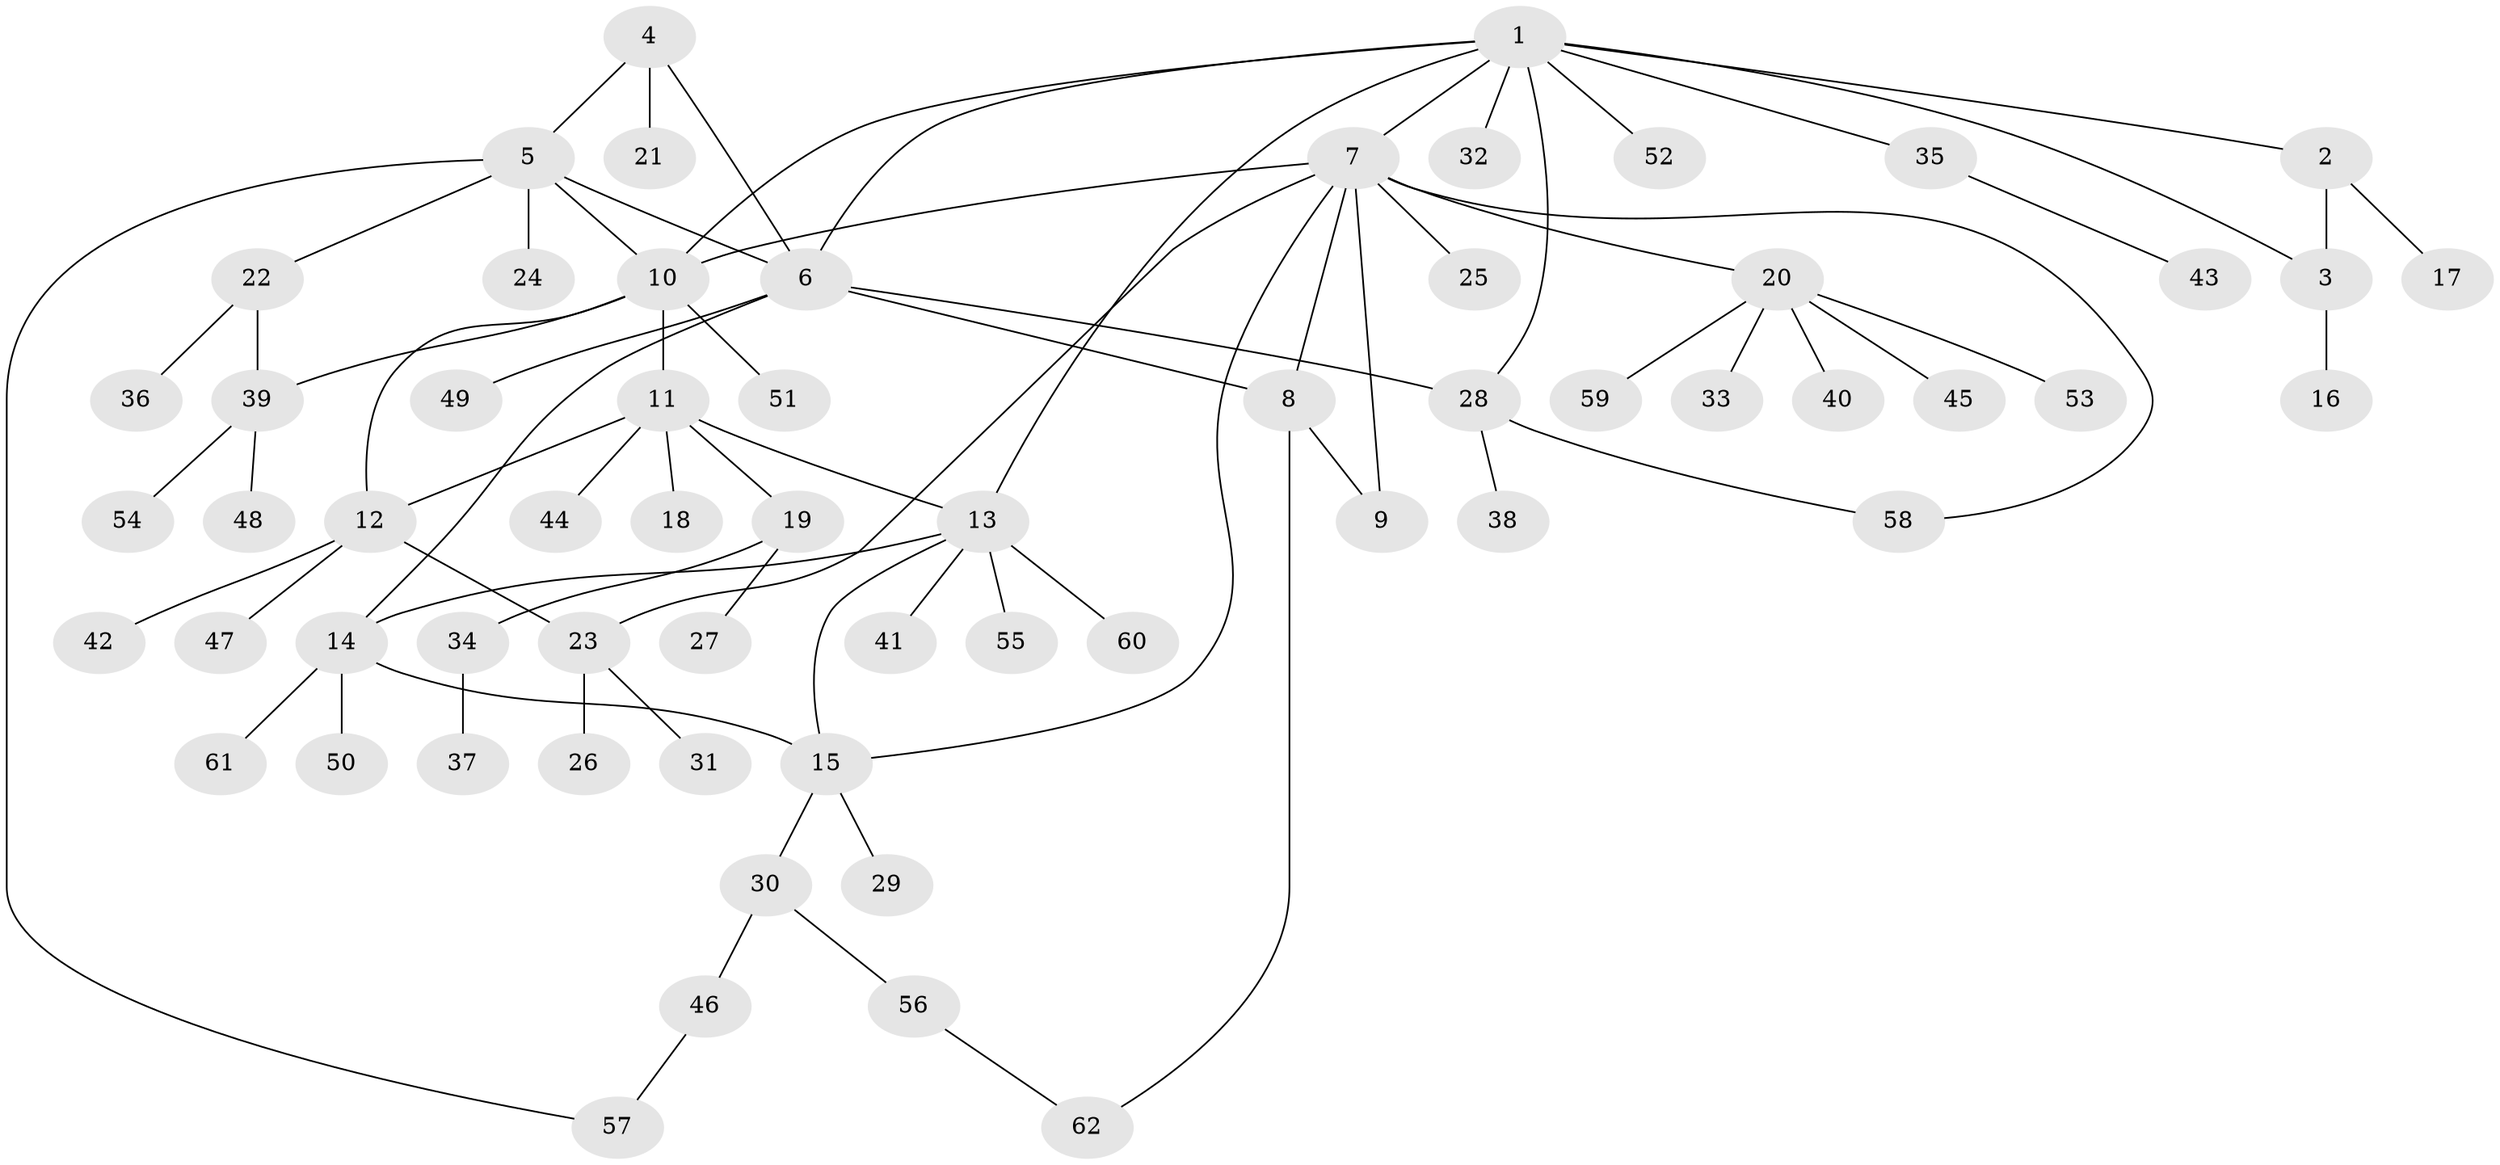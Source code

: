 // coarse degree distribution, {9: 0.0967741935483871, 3: 0.0967741935483871, 2: 0.16129032258064516, 10: 0.03225806451612903, 7: 0.03225806451612903, 4: 0.03225806451612903, 1: 0.5483870967741935}
// Generated by graph-tools (version 1.1) at 2025/19/03/04/25 18:19:55]
// undirected, 62 vertices, 78 edges
graph export_dot {
graph [start="1"]
  node [color=gray90,style=filled];
  1;
  2;
  3;
  4;
  5;
  6;
  7;
  8;
  9;
  10;
  11;
  12;
  13;
  14;
  15;
  16;
  17;
  18;
  19;
  20;
  21;
  22;
  23;
  24;
  25;
  26;
  27;
  28;
  29;
  30;
  31;
  32;
  33;
  34;
  35;
  36;
  37;
  38;
  39;
  40;
  41;
  42;
  43;
  44;
  45;
  46;
  47;
  48;
  49;
  50;
  51;
  52;
  53;
  54;
  55;
  56;
  57;
  58;
  59;
  60;
  61;
  62;
  1 -- 2;
  1 -- 3;
  1 -- 6;
  1 -- 7;
  1 -- 10;
  1 -- 13;
  1 -- 28;
  1 -- 32;
  1 -- 35;
  1 -- 52;
  2 -- 3;
  2 -- 17;
  3 -- 16;
  4 -- 5;
  4 -- 6;
  4 -- 21;
  5 -- 6;
  5 -- 10;
  5 -- 22;
  5 -- 24;
  5 -- 57;
  6 -- 8;
  6 -- 14;
  6 -- 28;
  6 -- 49;
  7 -- 8;
  7 -- 9;
  7 -- 10;
  7 -- 15;
  7 -- 20;
  7 -- 23;
  7 -- 25;
  7 -- 58;
  8 -- 9;
  8 -- 62;
  10 -- 11;
  10 -- 12;
  10 -- 39;
  10 -- 51;
  11 -- 12;
  11 -- 13;
  11 -- 18;
  11 -- 19;
  11 -- 44;
  12 -- 23;
  12 -- 42;
  12 -- 47;
  13 -- 14;
  13 -- 15;
  13 -- 41;
  13 -- 55;
  13 -- 60;
  14 -- 15;
  14 -- 50;
  14 -- 61;
  15 -- 29;
  15 -- 30;
  19 -- 27;
  19 -- 34;
  20 -- 33;
  20 -- 40;
  20 -- 45;
  20 -- 53;
  20 -- 59;
  22 -- 36;
  22 -- 39;
  23 -- 26;
  23 -- 31;
  28 -- 38;
  28 -- 58;
  30 -- 46;
  30 -- 56;
  34 -- 37;
  35 -- 43;
  39 -- 48;
  39 -- 54;
  46 -- 57;
  56 -- 62;
}
